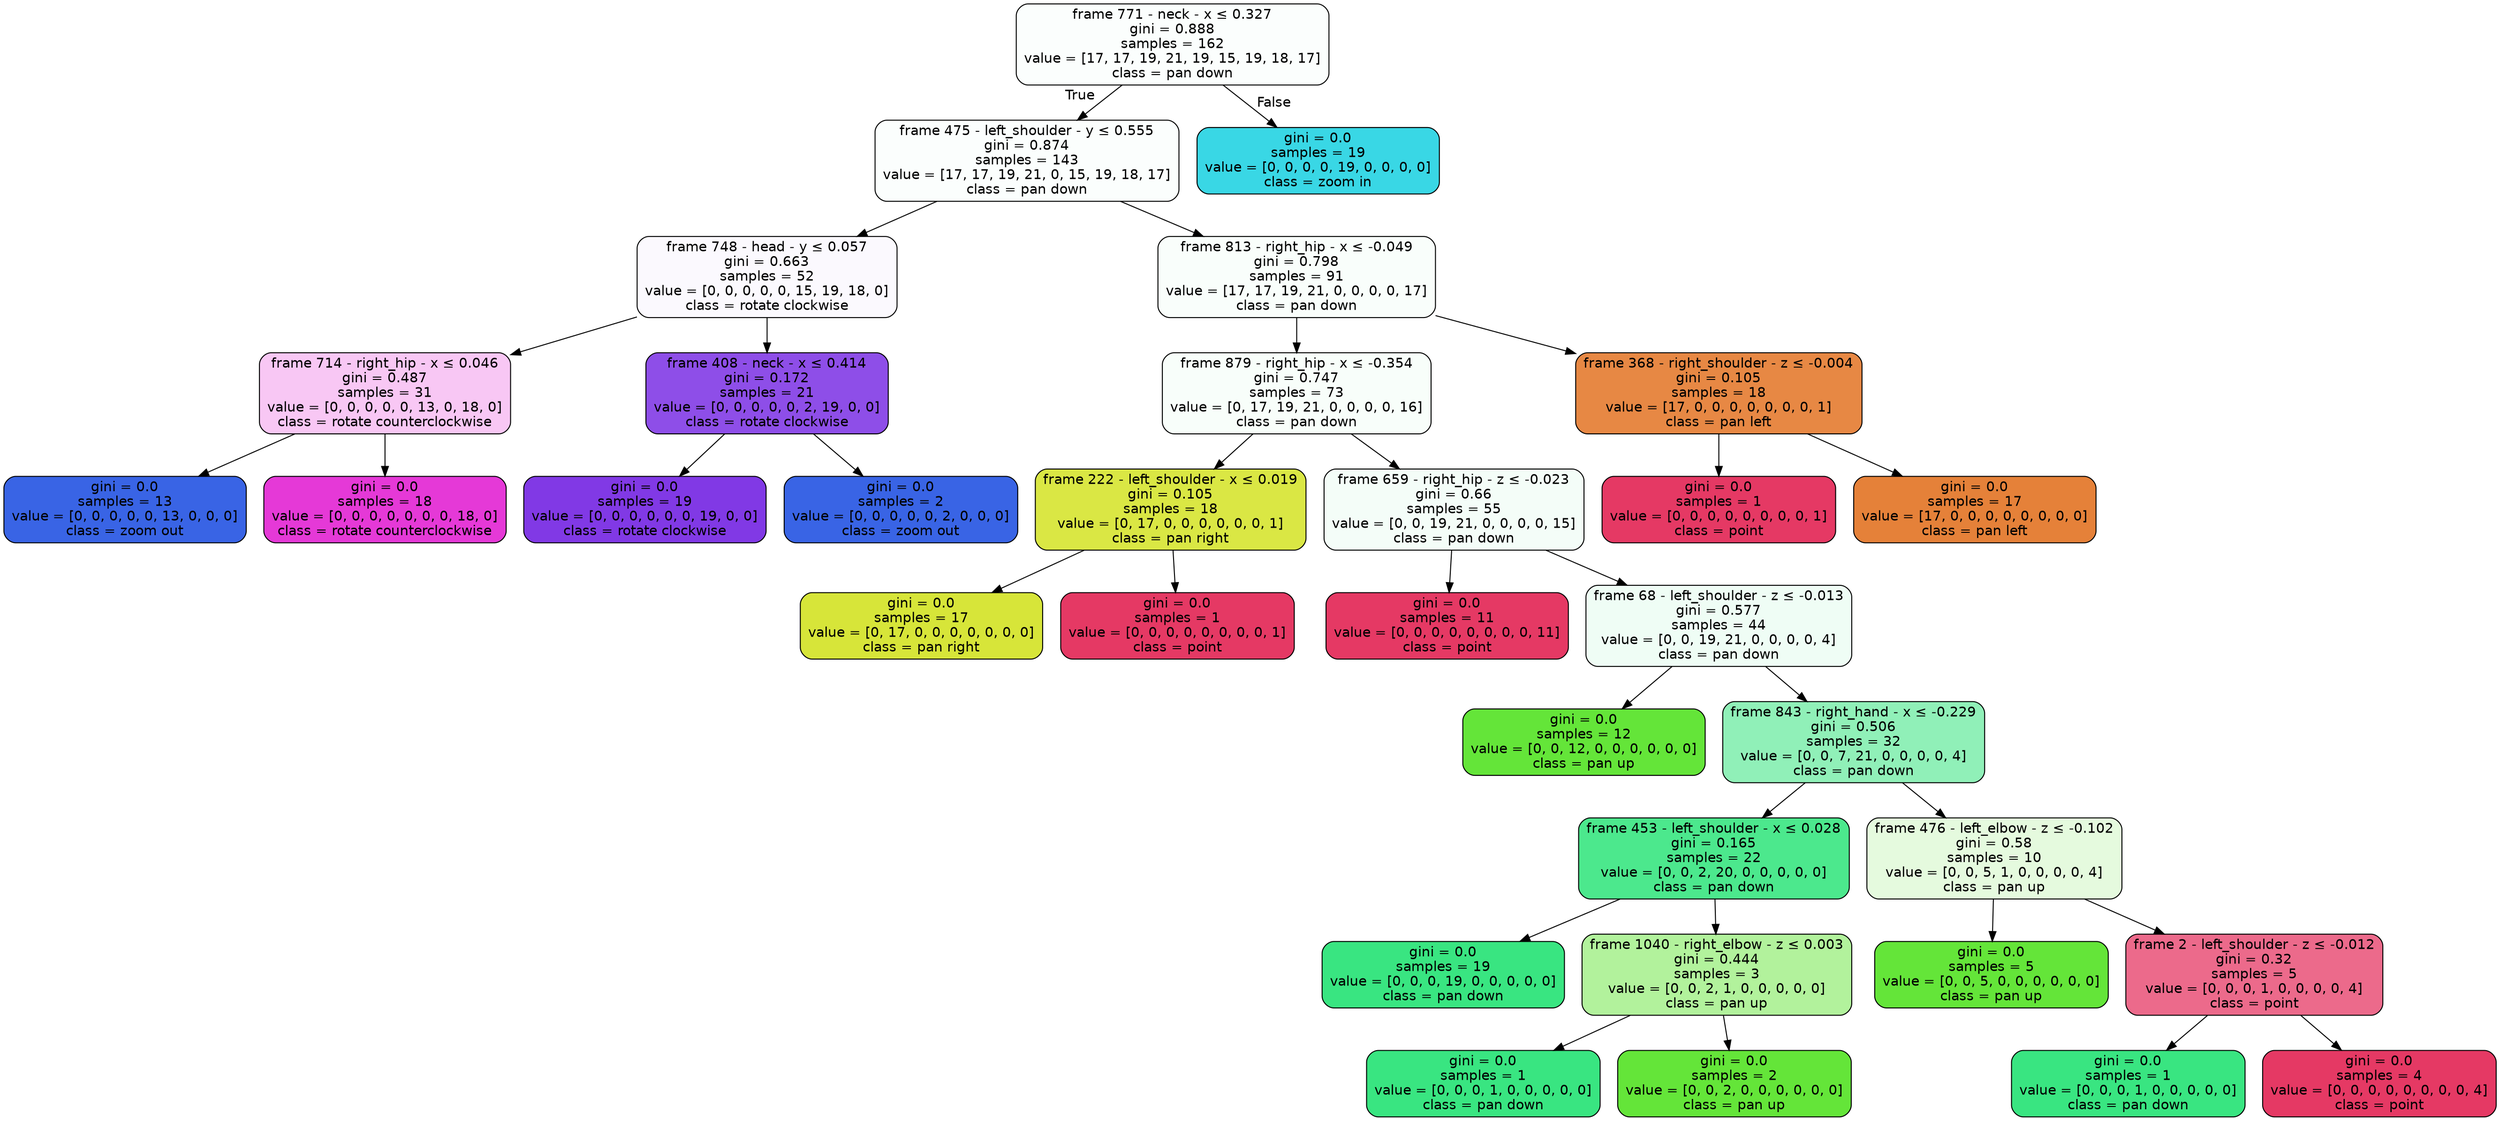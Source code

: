 digraph Tree {
node [shape=box, style="filled, rounded", color="black", fontname=helvetica] ;
edge [fontname=helvetica] ;
0 [label=<frame 771 - neck - x &le; 0.327<br/>gini = 0.888<br/>samples = 162<br/>value = [17, 17, 19, 21, 19, 15, 19, 18, 17]<br/>class = pan down>, fillcolor="#39e58104"] ;
1 [label=<frame 475 - left_shoulder - y &le; 0.555<br/>gini = 0.874<br/>samples = 143<br/>value = [17, 17, 19, 21, 0, 15, 19, 18, 17]<br/>class = pan down>, fillcolor="#39e58104"] ;
0 -> 1 [labeldistance=2.5, labelangle=45, headlabel="True"] ;
2 [label=<frame 748 - head - y &le; 0.057<br/>gini = 0.663<br/>samples = 52<br/>value = [0, 0, 0, 0, 0, 15, 19, 18, 0]<br/>class = rotate clockwise>, fillcolor="#8139e507"] ;
1 -> 2 ;
3 [label=<frame 714 - right_hip - x &le; 0.046<br/>gini = 0.487<br/>samples = 31<br/>value = [0, 0, 0, 0, 0, 13, 0, 18, 0]<br/>class = rotate counterclockwise>, fillcolor="#e539d747"] ;
2 -> 3 ;
4 [label=<gini = 0.0<br/>samples = 13<br/>value = [0, 0, 0, 0, 0, 13, 0, 0, 0]<br/>class = zoom out>, fillcolor="#3964e5ff"] ;
3 -> 4 ;
5 [label=<gini = 0.0<br/>samples = 18<br/>value = [0, 0, 0, 0, 0, 0, 0, 18, 0]<br/>class = rotate counterclockwise>, fillcolor="#e539d7ff"] ;
3 -> 5 ;
6 [label=<frame 408 - neck - x &le; 0.414<br/>gini = 0.172<br/>samples = 21<br/>value = [0, 0, 0, 0, 0, 2, 19, 0, 0]<br/>class = rotate clockwise>, fillcolor="#8139e5e4"] ;
2 -> 6 ;
7 [label=<gini = 0.0<br/>samples = 19<br/>value = [0, 0, 0, 0, 0, 0, 19, 0, 0]<br/>class = rotate clockwise>, fillcolor="#8139e5ff"] ;
6 -> 7 ;
8 [label=<gini = 0.0<br/>samples = 2<br/>value = [0, 0, 0, 0, 0, 2, 0, 0, 0]<br/>class = zoom out>, fillcolor="#3964e5ff"] ;
6 -> 8 ;
9 [label=<frame 813 - right_hip - x &le; -0.049<br/>gini = 0.798<br/>samples = 91<br/>value = [17, 17, 19, 21, 0, 0, 0, 0, 17]<br/>class = pan down>, fillcolor="#39e58107"] ;
1 -> 9 ;
10 [label=<frame 879 - right_hip - x &le; -0.354<br/>gini = 0.747<br/>samples = 73<br/>value = [0, 17, 19, 21, 0, 0, 0, 0, 16]<br/>class = pan down>, fillcolor="#39e58109"] ;
9 -> 10 ;
11 [label=<frame 222 - left_shoulder - x &le; 0.019<br/>gini = 0.105<br/>samples = 18<br/>value = [0, 17, 0, 0, 0, 0, 0, 0, 1]<br/>class = pan right>, fillcolor="#d7e539f0"] ;
10 -> 11 ;
12 [label=<gini = 0.0<br/>samples = 17<br/>value = [0, 17, 0, 0, 0, 0, 0, 0, 0]<br/>class = pan right>, fillcolor="#d7e539ff"] ;
11 -> 12 ;
13 [label=<gini = 0.0<br/>samples = 1<br/>value = [0, 0, 0, 0, 0, 0, 0, 0, 1]<br/>class = point>, fillcolor="#e53964ff"] ;
11 -> 13 ;
14 [label=<frame 659 - right_hip - z &le; -0.023<br/>gini = 0.66<br/>samples = 55<br/>value = [0, 0, 19, 21, 0, 0, 0, 0, 15]<br/>class = pan down>, fillcolor="#39e5810e"] ;
10 -> 14 ;
15 [label=<gini = 0.0<br/>samples = 11<br/>value = [0, 0, 0, 0, 0, 0, 0, 0, 11]<br/>class = point>, fillcolor="#e53964ff"] ;
14 -> 15 ;
16 [label=<frame 68 - left_shoulder - z &le; -0.013<br/>gini = 0.577<br/>samples = 44<br/>value = [0, 0, 19, 21, 0, 0, 0, 0, 4]<br/>class = pan down>, fillcolor="#39e58114"] ;
14 -> 16 ;
17 [label=<gini = 0.0<br/>samples = 12<br/>value = [0, 0, 12, 0, 0, 0, 0, 0, 0]<br/>class = pan up>, fillcolor="#64e539ff"] ;
16 -> 17 ;
18 [label=<frame 843 - right_hand - x &le; -0.229<br/>gini = 0.506<br/>samples = 32<br/>value = [0, 0, 7, 21, 0, 0, 0, 0, 4]<br/>class = pan down>, fillcolor="#39e5818f"] ;
16 -> 18 ;
19 [label=<frame 453 - left_shoulder - x &le; 0.028<br/>gini = 0.165<br/>samples = 22<br/>value = [0, 0, 2, 20, 0, 0, 0, 0, 0]<br/>class = pan down>, fillcolor="#39e581e6"] ;
18 -> 19 ;
20 [label=<gini = 0.0<br/>samples = 19<br/>value = [0, 0, 0, 19, 0, 0, 0, 0, 0]<br/>class = pan down>, fillcolor="#39e581ff"] ;
19 -> 20 ;
21 [label=<frame 1040 - right_elbow - z &le; 0.003<br/>gini = 0.444<br/>samples = 3<br/>value = [0, 0, 2, 1, 0, 0, 0, 0, 0]<br/>class = pan up>, fillcolor="#64e5397f"] ;
19 -> 21 ;
22 [label=<gini = 0.0<br/>samples = 1<br/>value = [0, 0, 0, 1, 0, 0, 0, 0, 0]<br/>class = pan down>, fillcolor="#39e581ff"] ;
21 -> 22 ;
23 [label=<gini = 0.0<br/>samples = 2<br/>value = [0, 0, 2, 0, 0, 0, 0, 0, 0]<br/>class = pan up>, fillcolor="#64e539ff"] ;
21 -> 23 ;
24 [label=<frame 476 - left_elbow - z &le; -0.102<br/>gini = 0.58<br/>samples = 10<br/>value = [0, 0, 5, 1, 0, 0, 0, 0, 4]<br/>class = pan up>, fillcolor="#64e5392a"] ;
18 -> 24 ;
25 [label=<gini = 0.0<br/>samples = 5<br/>value = [0, 0, 5, 0, 0, 0, 0, 0, 0]<br/>class = pan up>, fillcolor="#64e539ff"] ;
24 -> 25 ;
26 [label=<frame 2 - left_shoulder - z &le; -0.012<br/>gini = 0.32<br/>samples = 5<br/>value = [0, 0, 0, 1, 0, 0, 0, 0, 4]<br/>class = point>, fillcolor="#e53964bf"] ;
24 -> 26 ;
27 [label=<gini = 0.0<br/>samples = 1<br/>value = [0, 0, 0, 1, 0, 0, 0, 0, 0]<br/>class = pan down>, fillcolor="#39e581ff"] ;
26 -> 27 ;
28 [label=<gini = 0.0<br/>samples = 4<br/>value = [0, 0, 0, 0, 0, 0, 0, 0, 4]<br/>class = point>, fillcolor="#e53964ff"] ;
26 -> 28 ;
29 [label=<frame 368 - right_shoulder - z &le; -0.004<br/>gini = 0.105<br/>samples = 18<br/>value = [17, 0, 0, 0, 0, 0, 0, 0, 1]<br/>class = pan left>, fillcolor="#e58139f0"] ;
9 -> 29 ;
30 [label=<gini = 0.0<br/>samples = 1<br/>value = [0, 0, 0, 0, 0, 0, 0, 0, 1]<br/>class = point>, fillcolor="#e53964ff"] ;
29 -> 30 ;
31 [label=<gini = 0.0<br/>samples = 17<br/>value = [17, 0, 0, 0, 0, 0, 0, 0, 0]<br/>class = pan left>, fillcolor="#e58139ff"] ;
29 -> 31 ;
32 [label=<gini = 0.0<br/>samples = 19<br/>value = [0, 0, 0, 0, 19, 0, 0, 0, 0]<br/>class = zoom in>, fillcolor="#39d7e5ff"] ;
0 -> 32 [labeldistance=2.5, labelangle=-45, headlabel="False"] ;
}